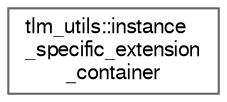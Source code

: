 digraph "Graphical Class Hierarchy"
{
 // LATEX_PDF_SIZE
  bgcolor="transparent";
  edge [fontname=FreeSans,fontsize=10,labelfontname=FreeSans,labelfontsize=10];
  node [fontname=FreeSans,fontsize=10,shape=box,height=0.2,width=0.4];
  rankdir="LR";
  Node0 [id="Node000000",label="tlm_utils::instance\l_specific_extension\l_container",height=0.2,width=0.4,color="grey40", fillcolor="white", style="filled",URL="$a01301.html",tooltip=" "];
}

